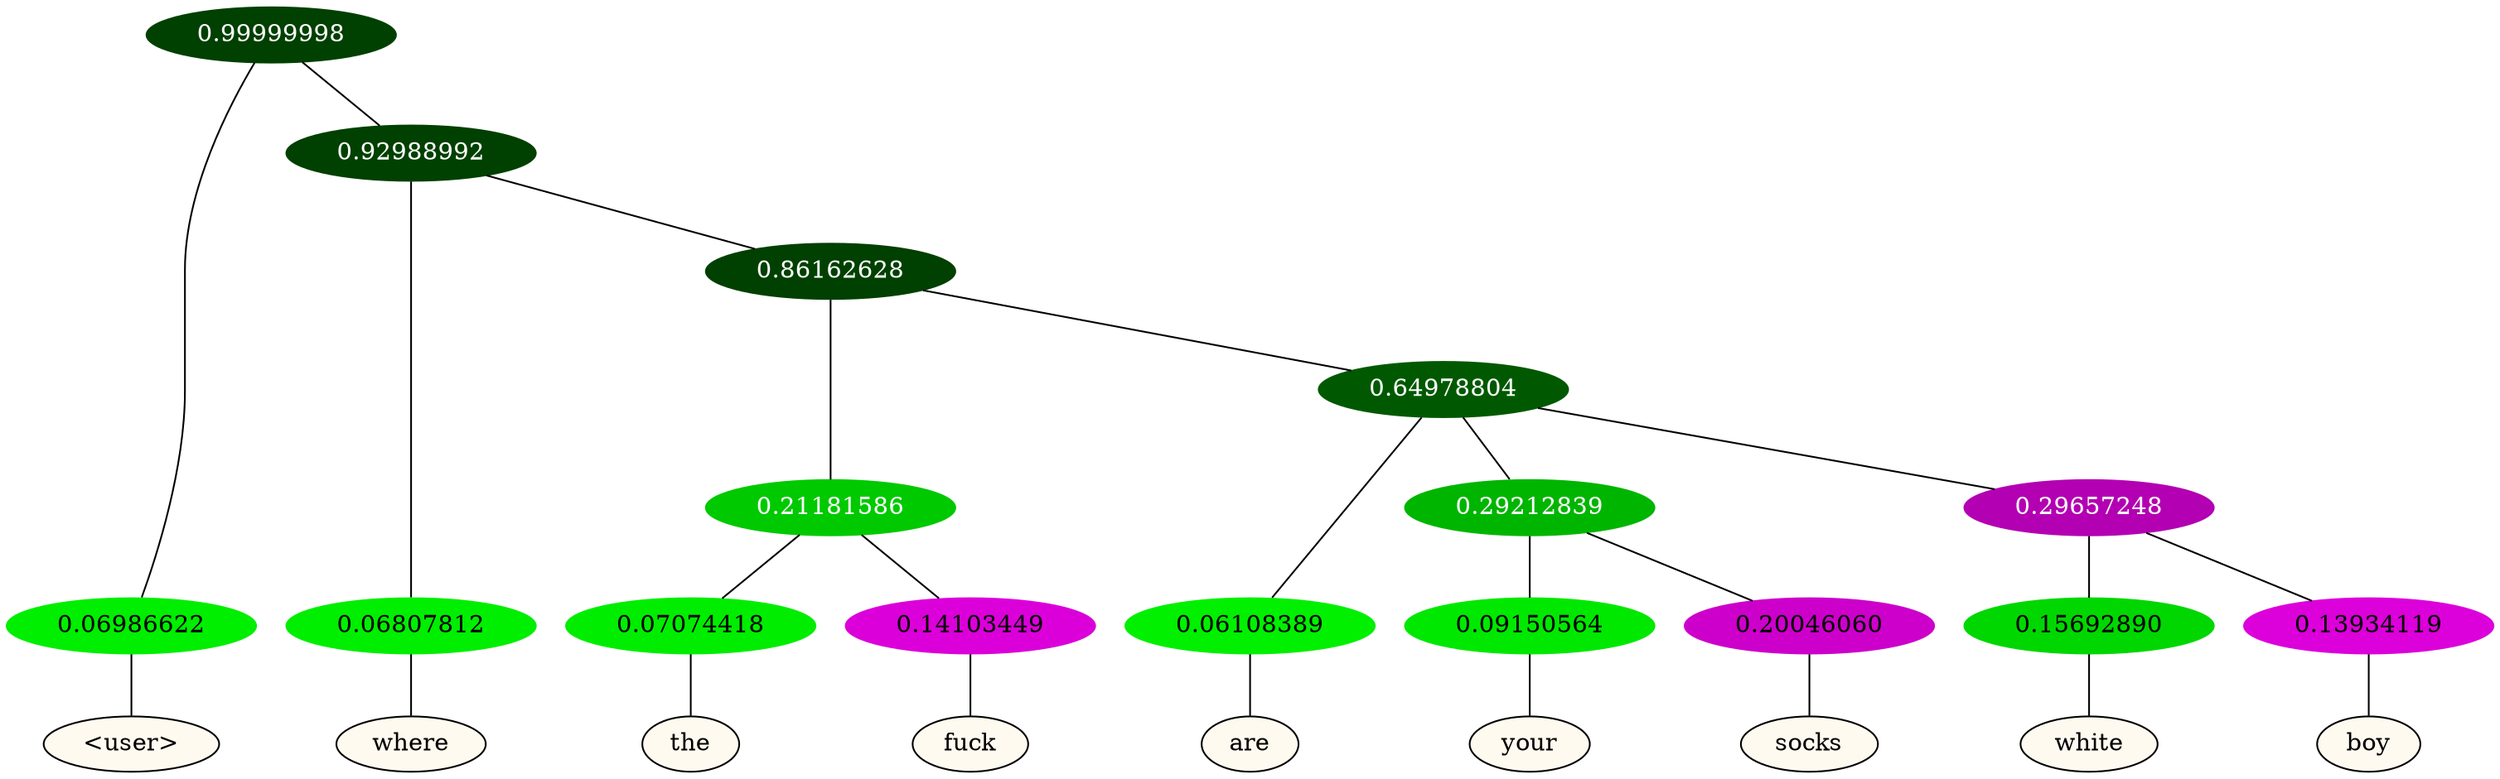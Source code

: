 graph {
	node [format=png height=0.15 nodesep=0.001 ordering=out overlap=prism overlap_scaling=0.01 ranksep=0.001 ratio=0.2 style=filled width=0.15]
	{
		rank=same
		a_w_1 [label="\<user\>" color=black fillcolor=floralwhite style="filled,solid"]
		a_w_3 [label=where color=black fillcolor=floralwhite style="filled,solid"]
		a_w_7 [label=the color=black fillcolor=floralwhite style="filled,solid"]
		a_w_8 [label=fuck color=black fillcolor=floralwhite style="filled,solid"]
		a_w_9 [label=are color=black fillcolor=floralwhite style="filled,solid"]
		a_w_12 [label=your color=black fillcolor=floralwhite style="filled,solid"]
		a_w_13 [label=socks color=black fillcolor=floralwhite style="filled,solid"]
		a_w_14 [label=white color=black fillcolor=floralwhite style="filled,solid"]
		a_w_15 [label=boy color=black fillcolor=floralwhite style="filled,solid"]
	}
	a_n_1 -- a_w_1
	a_n_3 -- a_w_3
	a_n_7 -- a_w_7
	a_n_8 -- a_w_8
	a_n_9 -- a_w_9
	a_n_12 -- a_w_12
	a_n_13 -- a_w_13
	a_n_14 -- a_w_14
	a_n_15 -- a_w_15
	{
		rank=same
		a_n_1 [label=0.06986622 color="0.334 1.000 0.930" fontcolor=black]
		a_n_3 [label=0.06807812 color="0.334 1.000 0.932" fontcolor=black]
		a_n_7 [label=0.07074418 color="0.334 1.000 0.929" fontcolor=black]
		a_n_8 [label=0.14103449 color="0.835 1.000 0.859" fontcolor=black]
		a_n_9 [label=0.06108389 color="0.334 1.000 0.939" fontcolor=black]
		a_n_12 [label=0.09150564 color="0.334 1.000 0.908" fontcolor=black]
		a_n_13 [label=0.20046060 color="0.835 1.000 0.800" fontcolor=black]
		a_n_14 [label=0.15692890 color="0.334 1.000 0.843" fontcolor=black]
		a_n_15 [label=0.13934119 color="0.835 1.000 0.861" fontcolor=black]
	}
	a_n_0 [label=0.99999998 color="0.334 1.000 0.250" fontcolor=grey99]
	a_n_0 -- a_n_1
	a_n_2 [label=0.92988992 color="0.334 1.000 0.250" fontcolor=grey99]
	a_n_0 -- a_n_2
	a_n_2 -- a_n_3
	a_n_4 [label=0.86162628 color="0.334 1.000 0.250" fontcolor=grey99]
	a_n_2 -- a_n_4
	a_n_5 [label=0.21181586 color="0.334 1.000 0.788" fontcolor=grey99]
	a_n_4 -- a_n_5
	a_n_6 [label=0.64978804 color="0.334 1.000 0.350" fontcolor=grey99]
	a_n_4 -- a_n_6
	a_n_5 -- a_n_7
	a_n_5 -- a_n_8
	a_n_6 -- a_n_9
	a_n_10 [label=0.29212839 color="0.334 1.000 0.708" fontcolor=grey99]
	a_n_6 -- a_n_10
	a_n_11 [label=0.29657248 color="0.835 1.000 0.703" fontcolor=grey99]
	a_n_6 -- a_n_11
	a_n_10 -- a_n_12
	a_n_10 -- a_n_13
	a_n_11 -- a_n_14
	a_n_11 -- a_n_15
}
